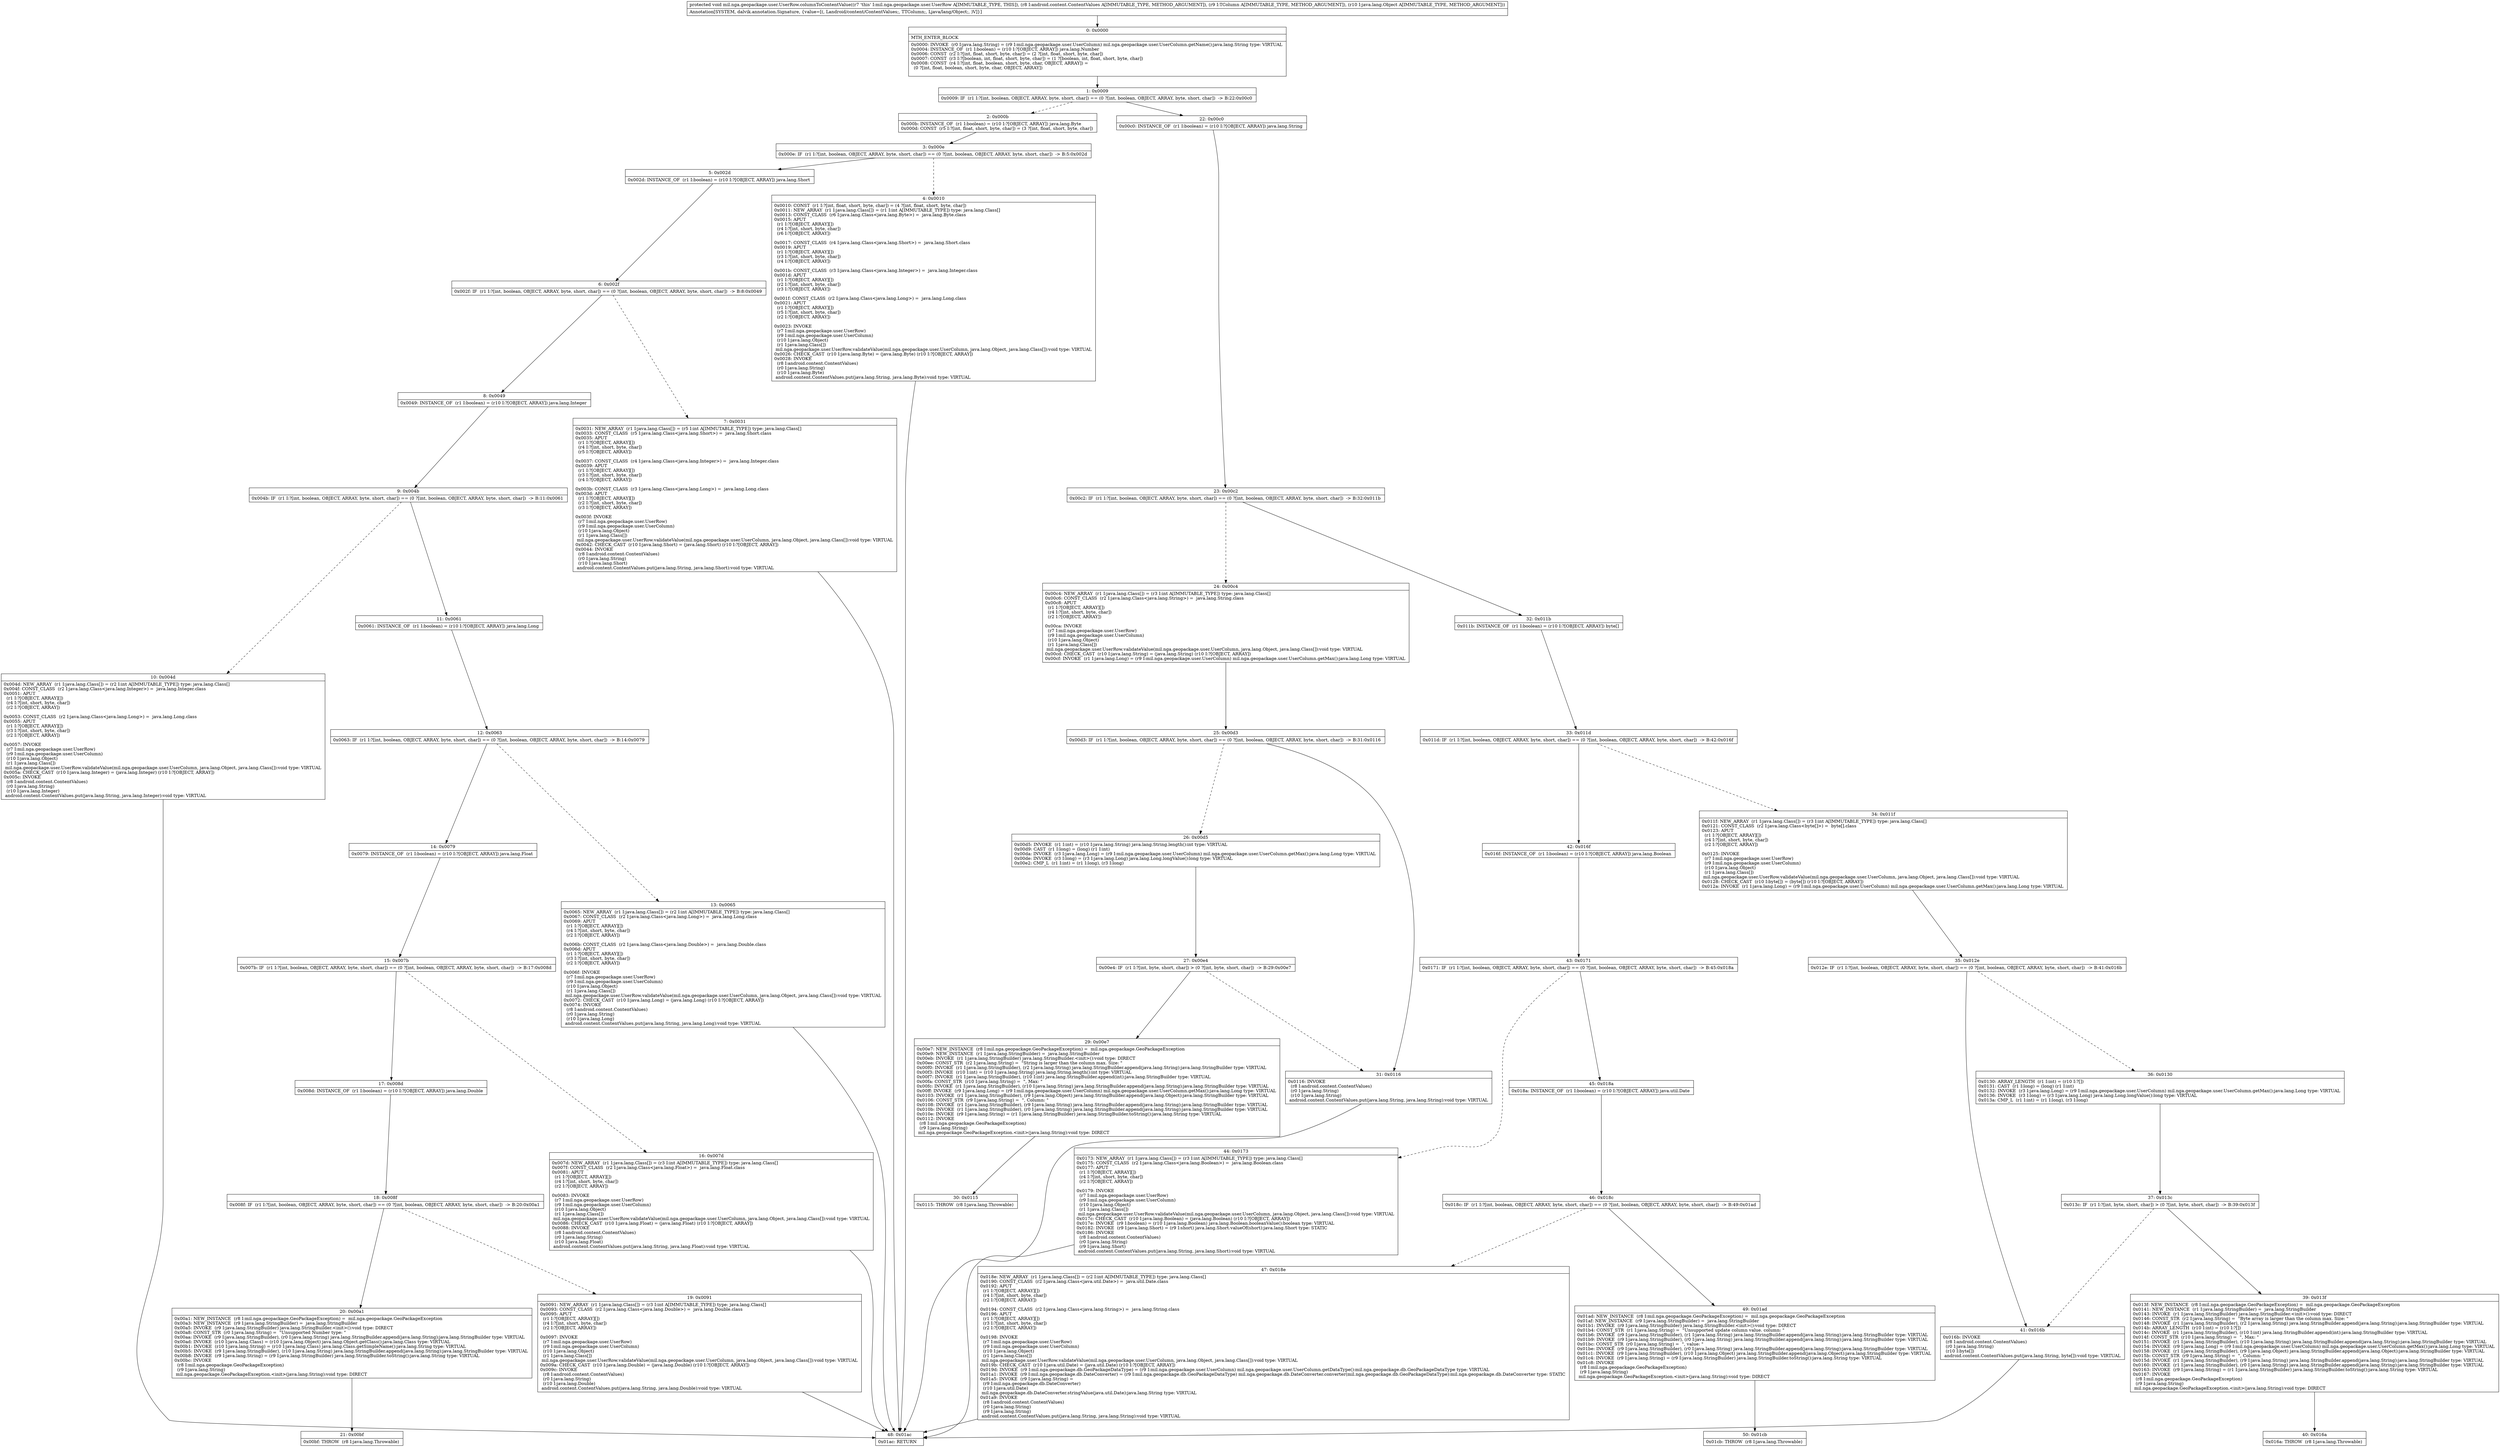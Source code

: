 digraph "CFG formil.nga.geopackage.user.UserRow.columnToContentValue(Landroid\/content\/ContentValues;Lmil\/nga\/geopackage\/user\/UserColumn;Ljava\/lang\/Object;)V" {
Node_0 [shape=record,label="{0\:\ 0x0000|MTH_ENTER_BLOCK\l|0x0000: INVOKE  (r0 I:java.lang.String) = (r9 I:mil.nga.geopackage.user.UserColumn) mil.nga.geopackage.user.UserColumn.getName():java.lang.String type: VIRTUAL \l0x0004: INSTANCE_OF  (r1 I:boolean) = (r10 I:?[OBJECT, ARRAY]) java.lang.Number \l0x0006: CONST  (r2 I:?[int, float, short, byte, char]) = (2 ?[int, float, short, byte, char]) \l0x0007: CONST  (r3 I:?[boolean, int, float, short, byte, char]) = (1 ?[boolean, int, float, short, byte, char]) \l0x0008: CONST  (r4 I:?[int, float, boolean, short, byte, char, OBJECT, ARRAY]) = \l  (0 ?[int, float, boolean, short, byte, char, OBJECT, ARRAY])\l \l}"];
Node_1 [shape=record,label="{1\:\ 0x0009|0x0009: IF  (r1 I:?[int, boolean, OBJECT, ARRAY, byte, short, char]) == (0 ?[int, boolean, OBJECT, ARRAY, byte, short, char])  \-\> B:22:0x00c0 \l}"];
Node_2 [shape=record,label="{2\:\ 0x000b|0x000b: INSTANCE_OF  (r1 I:boolean) = (r10 I:?[OBJECT, ARRAY]) java.lang.Byte \l0x000d: CONST  (r5 I:?[int, float, short, byte, char]) = (3 ?[int, float, short, byte, char]) \l}"];
Node_3 [shape=record,label="{3\:\ 0x000e|0x000e: IF  (r1 I:?[int, boolean, OBJECT, ARRAY, byte, short, char]) == (0 ?[int, boolean, OBJECT, ARRAY, byte, short, char])  \-\> B:5:0x002d \l}"];
Node_4 [shape=record,label="{4\:\ 0x0010|0x0010: CONST  (r1 I:?[int, float, short, byte, char]) = (4 ?[int, float, short, byte, char]) \l0x0011: NEW_ARRAY  (r1 I:java.lang.Class[]) = (r1 I:int A[IMMUTABLE_TYPE]) type: java.lang.Class[] \l0x0013: CONST_CLASS  (r6 I:java.lang.Class\<java.lang.Byte\>) =  java.lang.Byte.class \l0x0015: APUT  \l  (r1 I:?[OBJECT, ARRAY][])\l  (r4 I:?[int, short, byte, char])\l  (r6 I:?[OBJECT, ARRAY])\l \l0x0017: CONST_CLASS  (r4 I:java.lang.Class\<java.lang.Short\>) =  java.lang.Short.class \l0x0019: APUT  \l  (r1 I:?[OBJECT, ARRAY][])\l  (r3 I:?[int, short, byte, char])\l  (r4 I:?[OBJECT, ARRAY])\l \l0x001b: CONST_CLASS  (r3 I:java.lang.Class\<java.lang.Integer\>) =  java.lang.Integer.class \l0x001d: APUT  \l  (r1 I:?[OBJECT, ARRAY][])\l  (r2 I:?[int, short, byte, char])\l  (r3 I:?[OBJECT, ARRAY])\l \l0x001f: CONST_CLASS  (r2 I:java.lang.Class\<java.lang.Long\>) =  java.lang.Long.class \l0x0021: APUT  \l  (r1 I:?[OBJECT, ARRAY][])\l  (r5 I:?[int, short, byte, char])\l  (r2 I:?[OBJECT, ARRAY])\l \l0x0023: INVOKE  \l  (r7 I:mil.nga.geopackage.user.UserRow)\l  (r9 I:mil.nga.geopackage.user.UserColumn)\l  (r10 I:java.lang.Object)\l  (r1 I:java.lang.Class[])\l mil.nga.geopackage.user.UserRow.validateValue(mil.nga.geopackage.user.UserColumn, java.lang.Object, java.lang.Class[]):void type: VIRTUAL \l0x0026: CHECK_CAST  (r10 I:java.lang.Byte) = (java.lang.Byte) (r10 I:?[OBJECT, ARRAY]) \l0x0028: INVOKE  \l  (r8 I:android.content.ContentValues)\l  (r0 I:java.lang.String)\l  (r10 I:java.lang.Byte)\l android.content.ContentValues.put(java.lang.String, java.lang.Byte):void type: VIRTUAL \l}"];
Node_5 [shape=record,label="{5\:\ 0x002d|0x002d: INSTANCE_OF  (r1 I:boolean) = (r10 I:?[OBJECT, ARRAY]) java.lang.Short \l}"];
Node_6 [shape=record,label="{6\:\ 0x002f|0x002f: IF  (r1 I:?[int, boolean, OBJECT, ARRAY, byte, short, char]) == (0 ?[int, boolean, OBJECT, ARRAY, byte, short, char])  \-\> B:8:0x0049 \l}"];
Node_7 [shape=record,label="{7\:\ 0x0031|0x0031: NEW_ARRAY  (r1 I:java.lang.Class[]) = (r5 I:int A[IMMUTABLE_TYPE]) type: java.lang.Class[] \l0x0033: CONST_CLASS  (r5 I:java.lang.Class\<java.lang.Short\>) =  java.lang.Short.class \l0x0035: APUT  \l  (r1 I:?[OBJECT, ARRAY][])\l  (r4 I:?[int, short, byte, char])\l  (r5 I:?[OBJECT, ARRAY])\l \l0x0037: CONST_CLASS  (r4 I:java.lang.Class\<java.lang.Integer\>) =  java.lang.Integer.class \l0x0039: APUT  \l  (r1 I:?[OBJECT, ARRAY][])\l  (r3 I:?[int, short, byte, char])\l  (r4 I:?[OBJECT, ARRAY])\l \l0x003b: CONST_CLASS  (r3 I:java.lang.Class\<java.lang.Long\>) =  java.lang.Long.class \l0x003d: APUT  \l  (r1 I:?[OBJECT, ARRAY][])\l  (r2 I:?[int, short, byte, char])\l  (r3 I:?[OBJECT, ARRAY])\l \l0x003f: INVOKE  \l  (r7 I:mil.nga.geopackage.user.UserRow)\l  (r9 I:mil.nga.geopackage.user.UserColumn)\l  (r10 I:java.lang.Object)\l  (r1 I:java.lang.Class[])\l mil.nga.geopackage.user.UserRow.validateValue(mil.nga.geopackage.user.UserColumn, java.lang.Object, java.lang.Class[]):void type: VIRTUAL \l0x0042: CHECK_CAST  (r10 I:java.lang.Short) = (java.lang.Short) (r10 I:?[OBJECT, ARRAY]) \l0x0044: INVOKE  \l  (r8 I:android.content.ContentValues)\l  (r0 I:java.lang.String)\l  (r10 I:java.lang.Short)\l android.content.ContentValues.put(java.lang.String, java.lang.Short):void type: VIRTUAL \l}"];
Node_8 [shape=record,label="{8\:\ 0x0049|0x0049: INSTANCE_OF  (r1 I:boolean) = (r10 I:?[OBJECT, ARRAY]) java.lang.Integer \l}"];
Node_9 [shape=record,label="{9\:\ 0x004b|0x004b: IF  (r1 I:?[int, boolean, OBJECT, ARRAY, byte, short, char]) == (0 ?[int, boolean, OBJECT, ARRAY, byte, short, char])  \-\> B:11:0x0061 \l}"];
Node_10 [shape=record,label="{10\:\ 0x004d|0x004d: NEW_ARRAY  (r1 I:java.lang.Class[]) = (r2 I:int A[IMMUTABLE_TYPE]) type: java.lang.Class[] \l0x004f: CONST_CLASS  (r2 I:java.lang.Class\<java.lang.Integer\>) =  java.lang.Integer.class \l0x0051: APUT  \l  (r1 I:?[OBJECT, ARRAY][])\l  (r4 I:?[int, short, byte, char])\l  (r2 I:?[OBJECT, ARRAY])\l \l0x0053: CONST_CLASS  (r2 I:java.lang.Class\<java.lang.Long\>) =  java.lang.Long.class \l0x0055: APUT  \l  (r1 I:?[OBJECT, ARRAY][])\l  (r3 I:?[int, short, byte, char])\l  (r2 I:?[OBJECT, ARRAY])\l \l0x0057: INVOKE  \l  (r7 I:mil.nga.geopackage.user.UserRow)\l  (r9 I:mil.nga.geopackage.user.UserColumn)\l  (r10 I:java.lang.Object)\l  (r1 I:java.lang.Class[])\l mil.nga.geopackage.user.UserRow.validateValue(mil.nga.geopackage.user.UserColumn, java.lang.Object, java.lang.Class[]):void type: VIRTUAL \l0x005a: CHECK_CAST  (r10 I:java.lang.Integer) = (java.lang.Integer) (r10 I:?[OBJECT, ARRAY]) \l0x005c: INVOKE  \l  (r8 I:android.content.ContentValues)\l  (r0 I:java.lang.String)\l  (r10 I:java.lang.Integer)\l android.content.ContentValues.put(java.lang.String, java.lang.Integer):void type: VIRTUAL \l}"];
Node_11 [shape=record,label="{11\:\ 0x0061|0x0061: INSTANCE_OF  (r1 I:boolean) = (r10 I:?[OBJECT, ARRAY]) java.lang.Long \l}"];
Node_12 [shape=record,label="{12\:\ 0x0063|0x0063: IF  (r1 I:?[int, boolean, OBJECT, ARRAY, byte, short, char]) == (0 ?[int, boolean, OBJECT, ARRAY, byte, short, char])  \-\> B:14:0x0079 \l}"];
Node_13 [shape=record,label="{13\:\ 0x0065|0x0065: NEW_ARRAY  (r1 I:java.lang.Class[]) = (r2 I:int A[IMMUTABLE_TYPE]) type: java.lang.Class[] \l0x0067: CONST_CLASS  (r2 I:java.lang.Class\<java.lang.Long\>) =  java.lang.Long.class \l0x0069: APUT  \l  (r1 I:?[OBJECT, ARRAY][])\l  (r4 I:?[int, short, byte, char])\l  (r2 I:?[OBJECT, ARRAY])\l \l0x006b: CONST_CLASS  (r2 I:java.lang.Class\<java.lang.Double\>) =  java.lang.Double.class \l0x006d: APUT  \l  (r1 I:?[OBJECT, ARRAY][])\l  (r3 I:?[int, short, byte, char])\l  (r2 I:?[OBJECT, ARRAY])\l \l0x006f: INVOKE  \l  (r7 I:mil.nga.geopackage.user.UserRow)\l  (r9 I:mil.nga.geopackage.user.UserColumn)\l  (r10 I:java.lang.Object)\l  (r1 I:java.lang.Class[])\l mil.nga.geopackage.user.UserRow.validateValue(mil.nga.geopackage.user.UserColumn, java.lang.Object, java.lang.Class[]):void type: VIRTUAL \l0x0072: CHECK_CAST  (r10 I:java.lang.Long) = (java.lang.Long) (r10 I:?[OBJECT, ARRAY]) \l0x0074: INVOKE  \l  (r8 I:android.content.ContentValues)\l  (r0 I:java.lang.String)\l  (r10 I:java.lang.Long)\l android.content.ContentValues.put(java.lang.String, java.lang.Long):void type: VIRTUAL \l}"];
Node_14 [shape=record,label="{14\:\ 0x0079|0x0079: INSTANCE_OF  (r1 I:boolean) = (r10 I:?[OBJECT, ARRAY]) java.lang.Float \l}"];
Node_15 [shape=record,label="{15\:\ 0x007b|0x007b: IF  (r1 I:?[int, boolean, OBJECT, ARRAY, byte, short, char]) == (0 ?[int, boolean, OBJECT, ARRAY, byte, short, char])  \-\> B:17:0x008d \l}"];
Node_16 [shape=record,label="{16\:\ 0x007d|0x007d: NEW_ARRAY  (r1 I:java.lang.Class[]) = (r3 I:int A[IMMUTABLE_TYPE]) type: java.lang.Class[] \l0x007f: CONST_CLASS  (r2 I:java.lang.Class\<java.lang.Float\>) =  java.lang.Float.class \l0x0081: APUT  \l  (r1 I:?[OBJECT, ARRAY][])\l  (r4 I:?[int, short, byte, char])\l  (r2 I:?[OBJECT, ARRAY])\l \l0x0083: INVOKE  \l  (r7 I:mil.nga.geopackage.user.UserRow)\l  (r9 I:mil.nga.geopackage.user.UserColumn)\l  (r10 I:java.lang.Object)\l  (r1 I:java.lang.Class[])\l mil.nga.geopackage.user.UserRow.validateValue(mil.nga.geopackage.user.UserColumn, java.lang.Object, java.lang.Class[]):void type: VIRTUAL \l0x0086: CHECK_CAST  (r10 I:java.lang.Float) = (java.lang.Float) (r10 I:?[OBJECT, ARRAY]) \l0x0088: INVOKE  \l  (r8 I:android.content.ContentValues)\l  (r0 I:java.lang.String)\l  (r10 I:java.lang.Float)\l android.content.ContentValues.put(java.lang.String, java.lang.Float):void type: VIRTUAL \l}"];
Node_17 [shape=record,label="{17\:\ 0x008d|0x008d: INSTANCE_OF  (r1 I:boolean) = (r10 I:?[OBJECT, ARRAY]) java.lang.Double \l}"];
Node_18 [shape=record,label="{18\:\ 0x008f|0x008f: IF  (r1 I:?[int, boolean, OBJECT, ARRAY, byte, short, char]) == (0 ?[int, boolean, OBJECT, ARRAY, byte, short, char])  \-\> B:20:0x00a1 \l}"];
Node_19 [shape=record,label="{19\:\ 0x0091|0x0091: NEW_ARRAY  (r1 I:java.lang.Class[]) = (r3 I:int A[IMMUTABLE_TYPE]) type: java.lang.Class[] \l0x0093: CONST_CLASS  (r2 I:java.lang.Class\<java.lang.Double\>) =  java.lang.Double.class \l0x0095: APUT  \l  (r1 I:?[OBJECT, ARRAY][])\l  (r4 I:?[int, short, byte, char])\l  (r2 I:?[OBJECT, ARRAY])\l \l0x0097: INVOKE  \l  (r7 I:mil.nga.geopackage.user.UserRow)\l  (r9 I:mil.nga.geopackage.user.UserColumn)\l  (r10 I:java.lang.Object)\l  (r1 I:java.lang.Class[])\l mil.nga.geopackage.user.UserRow.validateValue(mil.nga.geopackage.user.UserColumn, java.lang.Object, java.lang.Class[]):void type: VIRTUAL \l0x009a: CHECK_CAST  (r10 I:java.lang.Double) = (java.lang.Double) (r10 I:?[OBJECT, ARRAY]) \l0x009c: INVOKE  \l  (r8 I:android.content.ContentValues)\l  (r0 I:java.lang.String)\l  (r10 I:java.lang.Double)\l android.content.ContentValues.put(java.lang.String, java.lang.Double):void type: VIRTUAL \l}"];
Node_20 [shape=record,label="{20\:\ 0x00a1|0x00a1: NEW_INSTANCE  (r8 I:mil.nga.geopackage.GeoPackageException) =  mil.nga.geopackage.GeoPackageException \l0x00a3: NEW_INSTANCE  (r9 I:java.lang.StringBuilder) =  java.lang.StringBuilder \l0x00a5: INVOKE  (r9 I:java.lang.StringBuilder) java.lang.StringBuilder.\<init\>():void type: DIRECT \l0x00a8: CONST_STR  (r0 I:java.lang.String) =  \"Unsupported Number type: \" \l0x00aa: INVOKE  (r9 I:java.lang.StringBuilder), (r0 I:java.lang.String) java.lang.StringBuilder.append(java.lang.String):java.lang.StringBuilder type: VIRTUAL \l0x00ad: INVOKE  (r10 I:java.lang.Class) = (r10 I:java.lang.Object) java.lang.Object.getClass():java.lang.Class type: VIRTUAL \l0x00b1: INVOKE  (r10 I:java.lang.String) = (r10 I:java.lang.Class) java.lang.Class.getSimpleName():java.lang.String type: VIRTUAL \l0x00b5: INVOKE  (r9 I:java.lang.StringBuilder), (r10 I:java.lang.String) java.lang.StringBuilder.append(java.lang.String):java.lang.StringBuilder type: VIRTUAL \l0x00b8: INVOKE  (r9 I:java.lang.String) = (r9 I:java.lang.StringBuilder) java.lang.StringBuilder.toString():java.lang.String type: VIRTUAL \l0x00bc: INVOKE  \l  (r8 I:mil.nga.geopackage.GeoPackageException)\l  (r9 I:java.lang.String)\l mil.nga.geopackage.GeoPackageException.\<init\>(java.lang.String):void type: DIRECT \l}"];
Node_21 [shape=record,label="{21\:\ 0x00bf|0x00bf: THROW  (r8 I:java.lang.Throwable) \l}"];
Node_22 [shape=record,label="{22\:\ 0x00c0|0x00c0: INSTANCE_OF  (r1 I:boolean) = (r10 I:?[OBJECT, ARRAY]) java.lang.String \l}"];
Node_23 [shape=record,label="{23\:\ 0x00c2|0x00c2: IF  (r1 I:?[int, boolean, OBJECT, ARRAY, byte, short, char]) == (0 ?[int, boolean, OBJECT, ARRAY, byte, short, char])  \-\> B:32:0x011b \l}"];
Node_24 [shape=record,label="{24\:\ 0x00c4|0x00c4: NEW_ARRAY  (r1 I:java.lang.Class[]) = (r3 I:int A[IMMUTABLE_TYPE]) type: java.lang.Class[] \l0x00c6: CONST_CLASS  (r2 I:java.lang.Class\<java.lang.String\>) =  java.lang.String.class \l0x00c8: APUT  \l  (r1 I:?[OBJECT, ARRAY][])\l  (r4 I:?[int, short, byte, char])\l  (r2 I:?[OBJECT, ARRAY])\l \l0x00ca: INVOKE  \l  (r7 I:mil.nga.geopackage.user.UserRow)\l  (r9 I:mil.nga.geopackage.user.UserColumn)\l  (r10 I:java.lang.Object)\l  (r1 I:java.lang.Class[])\l mil.nga.geopackage.user.UserRow.validateValue(mil.nga.geopackage.user.UserColumn, java.lang.Object, java.lang.Class[]):void type: VIRTUAL \l0x00cd: CHECK_CAST  (r10 I:java.lang.String) = (java.lang.String) (r10 I:?[OBJECT, ARRAY]) \l0x00cf: INVOKE  (r1 I:java.lang.Long) = (r9 I:mil.nga.geopackage.user.UserColumn) mil.nga.geopackage.user.UserColumn.getMax():java.lang.Long type: VIRTUAL \l}"];
Node_25 [shape=record,label="{25\:\ 0x00d3|0x00d3: IF  (r1 I:?[int, boolean, OBJECT, ARRAY, byte, short, char]) == (0 ?[int, boolean, OBJECT, ARRAY, byte, short, char])  \-\> B:31:0x0116 \l}"];
Node_26 [shape=record,label="{26\:\ 0x00d5|0x00d5: INVOKE  (r1 I:int) = (r10 I:java.lang.String) java.lang.String.length():int type: VIRTUAL \l0x00d9: CAST  (r1 I:long) = (long) (r1 I:int) \l0x00da: INVOKE  (r3 I:java.lang.Long) = (r9 I:mil.nga.geopackage.user.UserColumn) mil.nga.geopackage.user.UserColumn.getMax():java.lang.Long type: VIRTUAL \l0x00de: INVOKE  (r3 I:long) = (r3 I:java.lang.Long) java.lang.Long.longValue():long type: VIRTUAL \l0x00e2: CMP_L  (r1 I:int) = (r1 I:long), (r3 I:long) \l}"];
Node_27 [shape=record,label="{27\:\ 0x00e4|0x00e4: IF  (r1 I:?[int, byte, short, char]) \> (0 ?[int, byte, short, char])  \-\> B:29:0x00e7 \l}"];
Node_29 [shape=record,label="{29\:\ 0x00e7|0x00e7: NEW_INSTANCE  (r8 I:mil.nga.geopackage.GeoPackageException) =  mil.nga.geopackage.GeoPackageException \l0x00e9: NEW_INSTANCE  (r1 I:java.lang.StringBuilder) =  java.lang.StringBuilder \l0x00eb: INVOKE  (r1 I:java.lang.StringBuilder) java.lang.StringBuilder.\<init\>():void type: DIRECT \l0x00ee: CONST_STR  (r2 I:java.lang.String) =  \"String is larger than the column max. Size: \" \l0x00f0: INVOKE  (r1 I:java.lang.StringBuilder), (r2 I:java.lang.String) java.lang.StringBuilder.append(java.lang.String):java.lang.StringBuilder type: VIRTUAL \l0x00f3: INVOKE  (r10 I:int) = (r10 I:java.lang.String) java.lang.String.length():int type: VIRTUAL \l0x00f7: INVOKE  (r1 I:java.lang.StringBuilder), (r10 I:int) java.lang.StringBuilder.append(int):java.lang.StringBuilder type: VIRTUAL \l0x00fa: CONST_STR  (r10 I:java.lang.String) =  \", Max: \" \l0x00fc: INVOKE  (r1 I:java.lang.StringBuilder), (r10 I:java.lang.String) java.lang.StringBuilder.append(java.lang.String):java.lang.StringBuilder type: VIRTUAL \l0x00ff: INVOKE  (r9 I:java.lang.Long) = (r9 I:mil.nga.geopackage.user.UserColumn) mil.nga.geopackage.user.UserColumn.getMax():java.lang.Long type: VIRTUAL \l0x0103: INVOKE  (r1 I:java.lang.StringBuilder), (r9 I:java.lang.Object) java.lang.StringBuilder.append(java.lang.Object):java.lang.StringBuilder type: VIRTUAL \l0x0106: CONST_STR  (r9 I:java.lang.String) =  \", Column: \" \l0x0108: INVOKE  (r1 I:java.lang.StringBuilder), (r9 I:java.lang.String) java.lang.StringBuilder.append(java.lang.String):java.lang.StringBuilder type: VIRTUAL \l0x010b: INVOKE  (r1 I:java.lang.StringBuilder), (r0 I:java.lang.String) java.lang.StringBuilder.append(java.lang.String):java.lang.StringBuilder type: VIRTUAL \l0x010e: INVOKE  (r9 I:java.lang.String) = (r1 I:java.lang.StringBuilder) java.lang.StringBuilder.toString():java.lang.String type: VIRTUAL \l0x0112: INVOKE  \l  (r8 I:mil.nga.geopackage.GeoPackageException)\l  (r9 I:java.lang.String)\l mil.nga.geopackage.GeoPackageException.\<init\>(java.lang.String):void type: DIRECT \l}"];
Node_30 [shape=record,label="{30\:\ 0x0115|0x0115: THROW  (r8 I:java.lang.Throwable) \l}"];
Node_31 [shape=record,label="{31\:\ 0x0116|0x0116: INVOKE  \l  (r8 I:android.content.ContentValues)\l  (r0 I:java.lang.String)\l  (r10 I:java.lang.String)\l android.content.ContentValues.put(java.lang.String, java.lang.String):void type: VIRTUAL \l}"];
Node_32 [shape=record,label="{32\:\ 0x011b|0x011b: INSTANCE_OF  (r1 I:boolean) = (r10 I:?[OBJECT, ARRAY]) byte[] \l}"];
Node_33 [shape=record,label="{33\:\ 0x011d|0x011d: IF  (r1 I:?[int, boolean, OBJECT, ARRAY, byte, short, char]) == (0 ?[int, boolean, OBJECT, ARRAY, byte, short, char])  \-\> B:42:0x016f \l}"];
Node_34 [shape=record,label="{34\:\ 0x011f|0x011f: NEW_ARRAY  (r1 I:java.lang.Class[]) = (r3 I:int A[IMMUTABLE_TYPE]) type: java.lang.Class[] \l0x0121: CONST_CLASS  (r2 I:java.lang.Class\<byte[]\>) =  byte[].class \l0x0123: APUT  \l  (r1 I:?[OBJECT, ARRAY][])\l  (r4 I:?[int, short, byte, char])\l  (r2 I:?[OBJECT, ARRAY])\l \l0x0125: INVOKE  \l  (r7 I:mil.nga.geopackage.user.UserRow)\l  (r9 I:mil.nga.geopackage.user.UserColumn)\l  (r10 I:java.lang.Object)\l  (r1 I:java.lang.Class[])\l mil.nga.geopackage.user.UserRow.validateValue(mil.nga.geopackage.user.UserColumn, java.lang.Object, java.lang.Class[]):void type: VIRTUAL \l0x0128: CHECK_CAST  (r10 I:byte[]) = (byte[]) (r10 I:?[OBJECT, ARRAY]) \l0x012a: INVOKE  (r1 I:java.lang.Long) = (r9 I:mil.nga.geopackage.user.UserColumn) mil.nga.geopackage.user.UserColumn.getMax():java.lang.Long type: VIRTUAL \l}"];
Node_35 [shape=record,label="{35\:\ 0x012e|0x012e: IF  (r1 I:?[int, boolean, OBJECT, ARRAY, byte, short, char]) == (0 ?[int, boolean, OBJECT, ARRAY, byte, short, char])  \-\> B:41:0x016b \l}"];
Node_36 [shape=record,label="{36\:\ 0x0130|0x0130: ARRAY_LENGTH  (r1 I:int) = (r10 I:?[]) \l0x0131: CAST  (r1 I:long) = (long) (r1 I:int) \l0x0132: INVOKE  (r3 I:java.lang.Long) = (r9 I:mil.nga.geopackage.user.UserColumn) mil.nga.geopackage.user.UserColumn.getMax():java.lang.Long type: VIRTUAL \l0x0136: INVOKE  (r3 I:long) = (r3 I:java.lang.Long) java.lang.Long.longValue():long type: VIRTUAL \l0x013a: CMP_L  (r1 I:int) = (r1 I:long), (r3 I:long) \l}"];
Node_37 [shape=record,label="{37\:\ 0x013c|0x013c: IF  (r1 I:?[int, byte, short, char]) \> (0 ?[int, byte, short, char])  \-\> B:39:0x013f \l}"];
Node_39 [shape=record,label="{39\:\ 0x013f|0x013f: NEW_INSTANCE  (r8 I:mil.nga.geopackage.GeoPackageException) =  mil.nga.geopackage.GeoPackageException \l0x0141: NEW_INSTANCE  (r1 I:java.lang.StringBuilder) =  java.lang.StringBuilder \l0x0143: INVOKE  (r1 I:java.lang.StringBuilder) java.lang.StringBuilder.\<init\>():void type: DIRECT \l0x0146: CONST_STR  (r2 I:java.lang.String) =  \"Byte array is larger than the column max. Size: \" \l0x0148: INVOKE  (r1 I:java.lang.StringBuilder), (r2 I:java.lang.String) java.lang.StringBuilder.append(java.lang.String):java.lang.StringBuilder type: VIRTUAL \l0x014b: ARRAY_LENGTH  (r10 I:int) = (r10 I:?[]) \l0x014c: INVOKE  (r1 I:java.lang.StringBuilder), (r10 I:int) java.lang.StringBuilder.append(int):java.lang.StringBuilder type: VIRTUAL \l0x014f: CONST_STR  (r10 I:java.lang.String) =  \", Max: \" \l0x0151: INVOKE  (r1 I:java.lang.StringBuilder), (r10 I:java.lang.String) java.lang.StringBuilder.append(java.lang.String):java.lang.StringBuilder type: VIRTUAL \l0x0154: INVOKE  (r9 I:java.lang.Long) = (r9 I:mil.nga.geopackage.user.UserColumn) mil.nga.geopackage.user.UserColumn.getMax():java.lang.Long type: VIRTUAL \l0x0158: INVOKE  (r1 I:java.lang.StringBuilder), (r9 I:java.lang.Object) java.lang.StringBuilder.append(java.lang.Object):java.lang.StringBuilder type: VIRTUAL \l0x015b: CONST_STR  (r9 I:java.lang.String) =  \", Column: \" \l0x015d: INVOKE  (r1 I:java.lang.StringBuilder), (r9 I:java.lang.String) java.lang.StringBuilder.append(java.lang.String):java.lang.StringBuilder type: VIRTUAL \l0x0160: INVOKE  (r1 I:java.lang.StringBuilder), (r0 I:java.lang.String) java.lang.StringBuilder.append(java.lang.String):java.lang.StringBuilder type: VIRTUAL \l0x0163: INVOKE  (r9 I:java.lang.String) = (r1 I:java.lang.StringBuilder) java.lang.StringBuilder.toString():java.lang.String type: VIRTUAL \l0x0167: INVOKE  \l  (r8 I:mil.nga.geopackage.GeoPackageException)\l  (r9 I:java.lang.String)\l mil.nga.geopackage.GeoPackageException.\<init\>(java.lang.String):void type: DIRECT \l}"];
Node_40 [shape=record,label="{40\:\ 0x016a|0x016a: THROW  (r8 I:java.lang.Throwable) \l}"];
Node_41 [shape=record,label="{41\:\ 0x016b|0x016b: INVOKE  \l  (r8 I:android.content.ContentValues)\l  (r0 I:java.lang.String)\l  (r10 I:byte[])\l android.content.ContentValues.put(java.lang.String, byte[]):void type: VIRTUAL \l}"];
Node_42 [shape=record,label="{42\:\ 0x016f|0x016f: INSTANCE_OF  (r1 I:boolean) = (r10 I:?[OBJECT, ARRAY]) java.lang.Boolean \l}"];
Node_43 [shape=record,label="{43\:\ 0x0171|0x0171: IF  (r1 I:?[int, boolean, OBJECT, ARRAY, byte, short, char]) == (0 ?[int, boolean, OBJECT, ARRAY, byte, short, char])  \-\> B:45:0x018a \l}"];
Node_44 [shape=record,label="{44\:\ 0x0173|0x0173: NEW_ARRAY  (r1 I:java.lang.Class[]) = (r3 I:int A[IMMUTABLE_TYPE]) type: java.lang.Class[] \l0x0175: CONST_CLASS  (r2 I:java.lang.Class\<java.lang.Boolean\>) =  java.lang.Boolean.class \l0x0177: APUT  \l  (r1 I:?[OBJECT, ARRAY][])\l  (r4 I:?[int, short, byte, char])\l  (r2 I:?[OBJECT, ARRAY])\l \l0x0179: INVOKE  \l  (r7 I:mil.nga.geopackage.user.UserRow)\l  (r9 I:mil.nga.geopackage.user.UserColumn)\l  (r10 I:java.lang.Object)\l  (r1 I:java.lang.Class[])\l mil.nga.geopackage.user.UserRow.validateValue(mil.nga.geopackage.user.UserColumn, java.lang.Object, java.lang.Class[]):void type: VIRTUAL \l0x017c: CHECK_CAST  (r10 I:java.lang.Boolean) = (java.lang.Boolean) (r10 I:?[OBJECT, ARRAY]) \l0x017e: INVOKE  (r9 I:boolean) = (r10 I:java.lang.Boolean) java.lang.Boolean.booleanValue():boolean type: VIRTUAL \l0x0182: INVOKE  (r9 I:java.lang.Short) = (r9 I:short) java.lang.Short.valueOf(short):java.lang.Short type: STATIC \l0x0186: INVOKE  \l  (r8 I:android.content.ContentValues)\l  (r0 I:java.lang.String)\l  (r9 I:java.lang.Short)\l android.content.ContentValues.put(java.lang.String, java.lang.Short):void type: VIRTUAL \l}"];
Node_45 [shape=record,label="{45\:\ 0x018a|0x018a: INSTANCE_OF  (r1 I:boolean) = (r10 I:?[OBJECT, ARRAY]) java.util.Date \l}"];
Node_46 [shape=record,label="{46\:\ 0x018c|0x018c: IF  (r1 I:?[int, boolean, OBJECT, ARRAY, byte, short, char]) == (0 ?[int, boolean, OBJECT, ARRAY, byte, short, char])  \-\> B:49:0x01ad \l}"];
Node_47 [shape=record,label="{47\:\ 0x018e|0x018e: NEW_ARRAY  (r1 I:java.lang.Class[]) = (r2 I:int A[IMMUTABLE_TYPE]) type: java.lang.Class[] \l0x0190: CONST_CLASS  (r2 I:java.lang.Class\<java.util.Date\>) =  java.util.Date.class \l0x0192: APUT  \l  (r1 I:?[OBJECT, ARRAY][])\l  (r4 I:?[int, short, byte, char])\l  (r2 I:?[OBJECT, ARRAY])\l \l0x0194: CONST_CLASS  (r2 I:java.lang.Class\<java.lang.String\>) =  java.lang.String.class \l0x0196: APUT  \l  (r1 I:?[OBJECT, ARRAY][])\l  (r3 I:?[int, short, byte, char])\l  (r2 I:?[OBJECT, ARRAY])\l \l0x0198: INVOKE  \l  (r7 I:mil.nga.geopackage.user.UserRow)\l  (r9 I:mil.nga.geopackage.user.UserColumn)\l  (r10 I:java.lang.Object)\l  (r1 I:java.lang.Class[])\l mil.nga.geopackage.user.UserRow.validateValue(mil.nga.geopackage.user.UserColumn, java.lang.Object, java.lang.Class[]):void type: VIRTUAL \l0x019b: CHECK_CAST  (r10 I:java.util.Date) = (java.util.Date) (r10 I:?[OBJECT, ARRAY]) \l0x019d: INVOKE  (r9 I:mil.nga.geopackage.db.GeoPackageDataType) = (r9 I:mil.nga.geopackage.user.UserColumn) mil.nga.geopackage.user.UserColumn.getDataType():mil.nga.geopackage.db.GeoPackageDataType type: VIRTUAL \l0x01a1: INVOKE  (r9 I:mil.nga.geopackage.db.DateConverter) = (r9 I:mil.nga.geopackage.db.GeoPackageDataType) mil.nga.geopackage.db.DateConverter.converter(mil.nga.geopackage.db.GeoPackageDataType):mil.nga.geopackage.db.DateConverter type: STATIC \l0x01a5: INVOKE  (r9 I:java.lang.String) = \l  (r9 I:mil.nga.geopackage.db.DateConverter)\l  (r10 I:java.util.Date)\l mil.nga.geopackage.db.DateConverter.stringValue(java.util.Date):java.lang.String type: VIRTUAL \l0x01a9: INVOKE  \l  (r8 I:android.content.ContentValues)\l  (r0 I:java.lang.String)\l  (r9 I:java.lang.String)\l android.content.ContentValues.put(java.lang.String, java.lang.String):void type: VIRTUAL \l}"];
Node_48 [shape=record,label="{48\:\ 0x01ac|0x01ac: RETURN   \l}"];
Node_49 [shape=record,label="{49\:\ 0x01ad|0x01ad: NEW_INSTANCE  (r8 I:mil.nga.geopackage.GeoPackageException) =  mil.nga.geopackage.GeoPackageException \l0x01af: NEW_INSTANCE  (r9 I:java.lang.StringBuilder) =  java.lang.StringBuilder \l0x01b1: INVOKE  (r9 I:java.lang.StringBuilder) java.lang.StringBuilder.\<init\>():void type: DIRECT \l0x01b4: CONST_STR  (r1 I:java.lang.String) =  \"Unsupported update column value. column: \" \l0x01b6: INVOKE  (r9 I:java.lang.StringBuilder), (r1 I:java.lang.String) java.lang.StringBuilder.append(java.lang.String):java.lang.StringBuilder type: VIRTUAL \l0x01b9: INVOKE  (r9 I:java.lang.StringBuilder), (r0 I:java.lang.String) java.lang.StringBuilder.append(java.lang.String):java.lang.StringBuilder type: VIRTUAL \l0x01bc: CONST_STR  (r0 I:java.lang.String) =  \", value: \" \l0x01be: INVOKE  (r9 I:java.lang.StringBuilder), (r0 I:java.lang.String) java.lang.StringBuilder.append(java.lang.String):java.lang.StringBuilder type: VIRTUAL \l0x01c1: INVOKE  (r9 I:java.lang.StringBuilder), (r10 I:java.lang.Object) java.lang.StringBuilder.append(java.lang.Object):java.lang.StringBuilder type: VIRTUAL \l0x01c4: INVOKE  (r9 I:java.lang.String) = (r9 I:java.lang.StringBuilder) java.lang.StringBuilder.toString():java.lang.String type: VIRTUAL \l0x01c8: INVOKE  \l  (r8 I:mil.nga.geopackage.GeoPackageException)\l  (r9 I:java.lang.String)\l mil.nga.geopackage.GeoPackageException.\<init\>(java.lang.String):void type: DIRECT \l}"];
Node_50 [shape=record,label="{50\:\ 0x01cb|0x01cb: THROW  (r8 I:java.lang.Throwable) \l}"];
MethodNode[shape=record,label="{protected void mil.nga.geopackage.user.UserRow.columnToContentValue((r7 'this' I:mil.nga.geopackage.user.UserRow A[IMMUTABLE_TYPE, THIS]), (r8 I:android.content.ContentValues A[IMMUTABLE_TYPE, METHOD_ARGUMENT]), (r9 I:TColumn A[IMMUTABLE_TYPE, METHOD_ARGUMENT]), (r10 I:java.lang.Object A[IMMUTABLE_TYPE, METHOD_ARGUMENT]))  | Annotation[SYSTEM, dalvik.annotation.Signature, \{value=[(, Landroid\/content\/ContentValues;, TTColumn;, Ljava\/lang\/Object;, )V]\}]\l}"];
MethodNode -> Node_0;
Node_0 -> Node_1;
Node_1 -> Node_2[style=dashed];
Node_1 -> Node_22;
Node_2 -> Node_3;
Node_3 -> Node_4[style=dashed];
Node_3 -> Node_5;
Node_4 -> Node_48;
Node_5 -> Node_6;
Node_6 -> Node_7[style=dashed];
Node_6 -> Node_8;
Node_7 -> Node_48;
Node_8 -> Node_9;
Node_9 -> Node_10[style=dashed];
Node_9 -> Node_11;
Node_10 -> Node_48;
Node_11 -> Node_12;
Node_12 -> Node_13[style=dashed];
Node_12 -> Node_14;
Node_13 -> Node_48;
Node_14 -> Node_15;
Node_15 -> Node_16[style=dashed];
Node_15 -> Node_17;
Node_16 -> Node_48;
Node_17 -> Node_18;
Node_18 -> Node_19[style=dashed];
Node_18 -> Node_20;
Node_19 -> Node_48;
Node_20 -> Node_21;
Node_22 -> Node_23;
Node_23 -> Node_24[style=dashed];
Node_23 -> Node_32;
Node_24 -> Node_25;
Node_25 -> Node_26[style=dashed];
Node_25 -> Node_31;
Node_26 -> Node_27;
Node_27 -> Node_29;
Node_27 -> Node_31[style=dashed];
Node_29 -> Node_30;
Node_31 -> Node_48;
Node_32 -> Node_33;
Node_33 -> Node_34[style=dashed];
Node_33 -> Node_42;
Node_34 -> Node_35;
Node_35 -> Node_36[style=dashed];
Node_35 -> Node_41;
Node_36 -> Node_37;
Node_37 -> Node_39;
Node_37 -> Node_41[style=dashed];
Node_39 -> Node_40;
Node_41 -> Node_48;
Node_42 -> Node_43;
Node_43 -> Node_44[style=dashed];
Node_43 -> Node_45;
Node_44 -> Node_48;
Node_45 -> Node_46;
Node_46 -> Node_47[style=dashed];
Node_46 -> Node_49;
Node_47 -> Node_48;
Node_49 -> Node_50;
}

